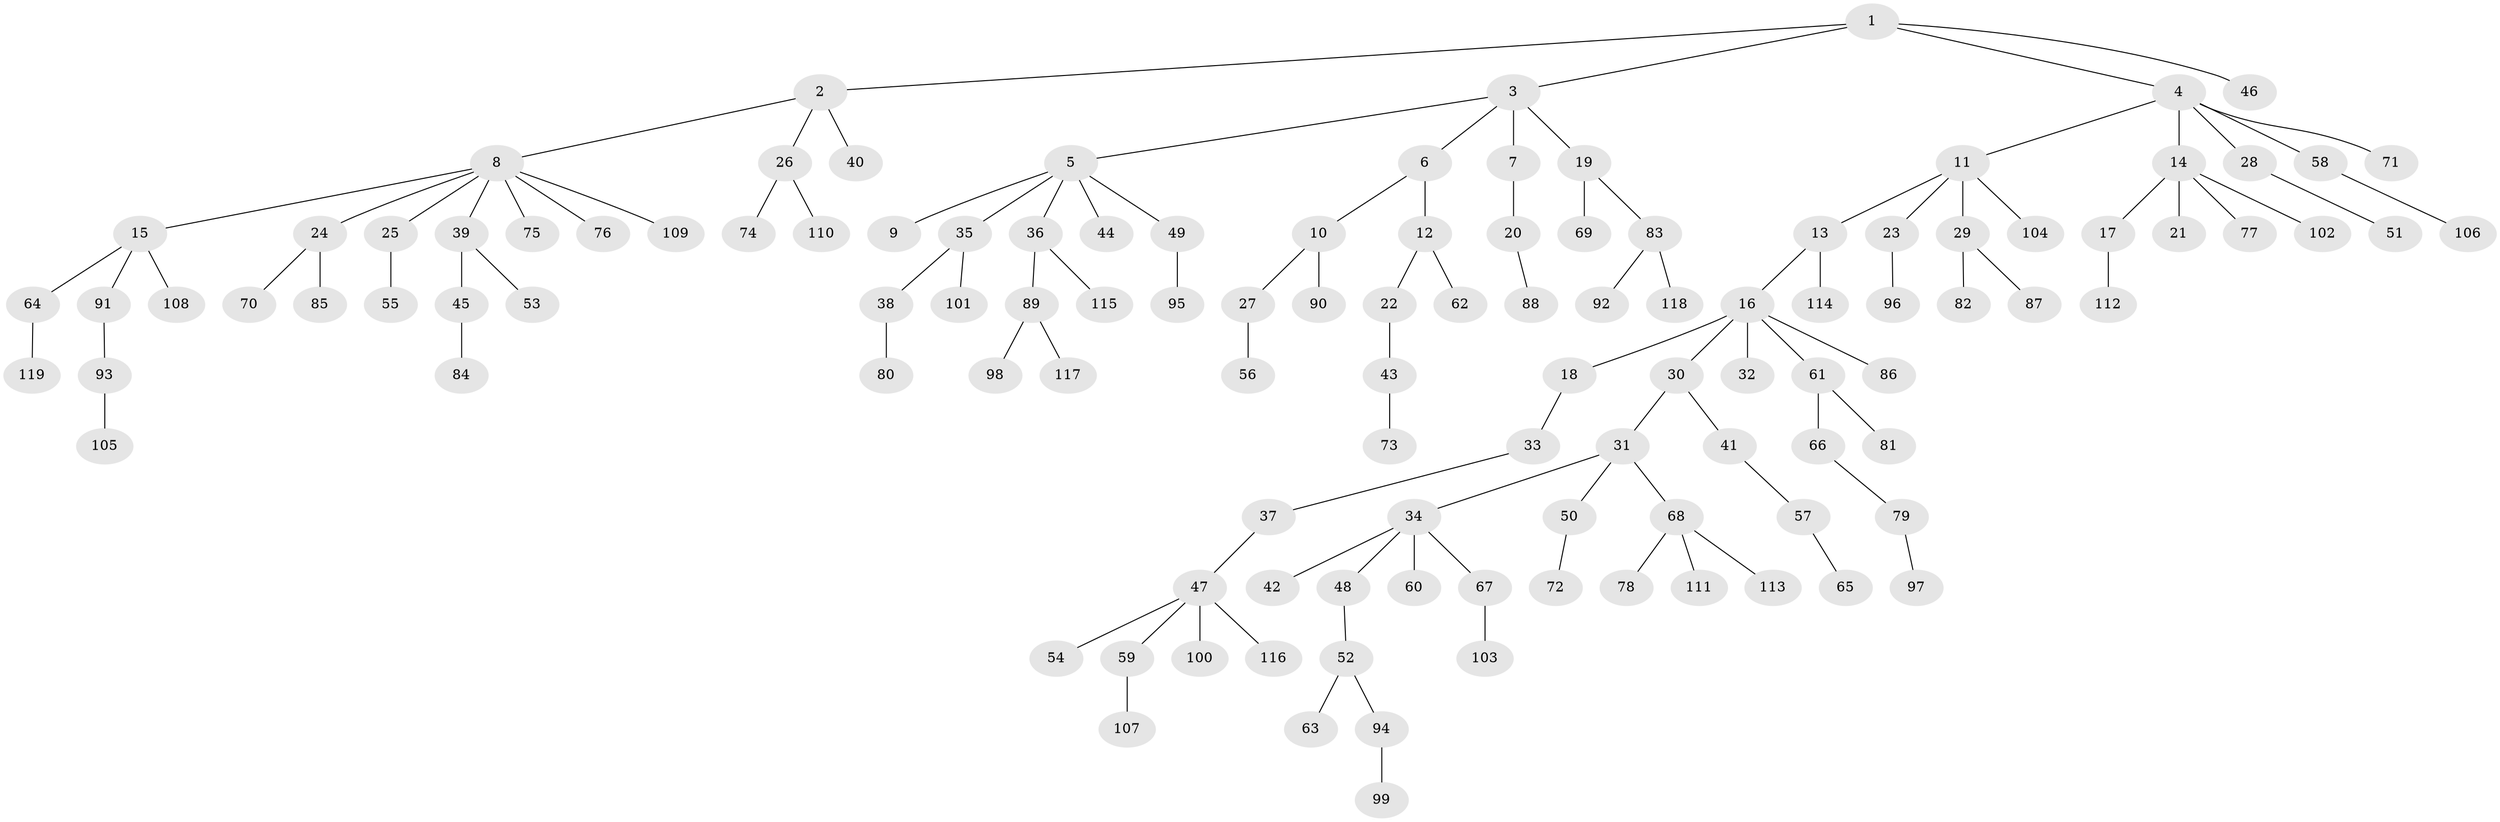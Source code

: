 // Generated by graph-tools (version 1.1) at 2025/11/02/27/25 16:11:25]
// undirected, 119 vertices, 118 edges
graph export_dot {
graph [start="1"]
  node [color=gray90,style=filled];
  1;
  2;
  3;
  4;
  5;
  6;
  7;
  8;
  9;
  10;
  11;
  12;
  13;
  14;
  15;
  16;
  17;
  18;
  19;
  20;
  21;
  22;
  23;
  24;
  25;
  26;
  27;
  28;
  29;
  30;
  31;
  32;
  33;
  34;
  35;
  36;
  37;
  38;
  39;
  40;
  41;
  42;
  43;
  44;
  45;
  46;
  47;
  48;
  49;
  50;
  51;
  52;
  53;
  54;
  55;
  56;
  57;
  58;
  59;
  60;
  61;
  62;
  63;
  64;
  65;
  66;
  67;
  68;
  69;
  70;
  71;
  72;
  73;
  74;
  75;
  76;
  77;
  78;
  79;
  80;
  81;
  82;
  83;
  84;
  85;
  86;
  87;
  88;
  89;
  90;
  91;
  92;
  93;
  94;
  95;
  96;
  97;
  98;
  99;
  100;
  101;
  102;
  103;
  104;
  105;
  106;
  107;
  108;
  109;
  110;
  111;
  112;
  113;
  114;
  115;
  116;
  117;
  118;
  119;
  1 -- 2;
  1 -- 3;
  1 -- 4;
  1 -- 46;
  2 -- 8;
  2 -- 26;
  2 -- 40;
  3 -- 5;
  3 -- 6;
  3 -- 7;
  3 -- 19;
  4 -- 11;
  4 -- 14;
  4 -- 28;
  4 -- 58;
  4 -- 71;
  5 -- 9;
  5 -- 35;
  5 -- 36;
  5 -- 44;
  5 -- 49;
  6 -- 10;
  6 -- 12;
  7 -- 20;
  8 -- 15;
  8 -- 24;
  8 -- 25;
  8 -- 39;
  8 -- 75;
  8 -- 76;
  8 -- 109;
  10 -- 27;
  10 -- 90;
  11 -- 13;
  11 -- 23;
  11 -- 29;
  11 -- 104;
  12 -- 22;
  12 -- 62;
  13 -- 16;
  13 -- 114;
  14 -- 17;
  14 -- 21;
  14 -- 77;
  14 -- 102;
  15 -- 64;
  15 -- 91;
  15 -- 108;
  16 -- 18;
  16 -- 30;
  16 -- 32;
  16 -- 61;
  16 -- 86;
  17 -- 112;
  18 -- 33;
  19 -- 69;
  19 -- 83;
  20 -- 88;
  22 -- 43;
  23 -- 96;
  24 -- 70;
  24 -- 85;
  25 -- 55;
  26 -- 74;
  26 -- 110;
  27 -- 56;
  28 -- 51;
  29 -- 82;
  29 -- 87;
  30 -- 31;
  30 -- 41;
  31 -- 34;
  31 -- 50;
  31 -- 68;
  33 -- 37;
  34 -- 42;
  34 -- 48;
  34 -- 60;
  34 -- 67;
  35 -- 38;
  35 -- 101;
  36 -- 89;
  36 -- 115;
  37 -- 47;
  38 -- 80;
  39 -- 45;
  39 -- 53;
  41 -- 57;
  43 -- 73;
  45 -- 84;
  47 -- 54;
  47 -- 59;
  47 -- 100;
  47 -- 116;
  48 -- 52;
  49 -- 95;
  50 -- 72;
  52 -- 63;
  52 -- 94;
  57 -- 65;
  58 -- 106;
  59 -- 107;
  61 -- 66;
  61 -- 81;
  64 -- 119;
  66 -- 79;
  67 -- 103;
  68 -- 78;
  68 -- 111;
  68 -- 113;
  79 -- 97;
  83 -- 92;
  83 -- 118;
  89 -- 98;
  89 -- 117;
  91 -- 93;
  93 -- 105;
  94 -- 99;
}
